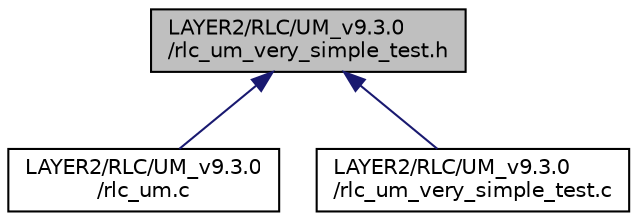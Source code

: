 digraph "LAYER2/RLC/UM_v9.3.0/rlc_um_very_simple_test.h"
{
 // LATEX_PDF_SIZE
  edge [fontname="Helvetica",fontsize="10",labelfontname="Helvetica",labelfontsize="10"];
  node [fontname="Helvetica",fontsize="10",shape=record];
  Node1 [label="LAYER2/RLC/UM_v9.3.0\l/rlc_um_very_simple_test.h",height=0.2,width=0.4,color="black", fillcolor="grey75", style="filled", fontcolor="black",tooltip="This file defines the prototypes of the functions dealing with the sending of self generated packet f..."];
  Node1 -> Node2 [dir="back",color="midnightblue",fontsize="10",style="solid",fontname="Helvetica"];
  Node2 [label="LAYER2/RLC/UM_v9.3.0\l/rlc_um.c",height=0.2,width=0.4,color="black", fillcolor="white", style="filled",URL="$rlc__um_8c.html",tooltip=" "];
  Node1 -> Node3 [dir="back",color="midnightblue",fontsize="10",style="solid",fontname="Helvetica"];
  Node3 [label="LAYER2/RLC/UM_v9.3.0\l/rlc_um_very_simple_test.c",height=0.2,width=0.4,color="black", fillcolor="white", style="filled",URL="$rlc__um__very__simple__test_8c.html",tooltip=" "];
}
